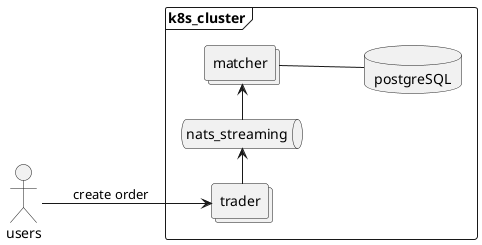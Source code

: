 @startuml PTCG-Trader

actor users
frame k8s_cluster {
    left to right direction

    queue nats_streaming
    collections trader
    collections matcher
    database postgreSQL
}


users --> trader: create order
trader -> nats_streaming
nats_streaming -> matcher
matcher -- postgreSQL

@enduml